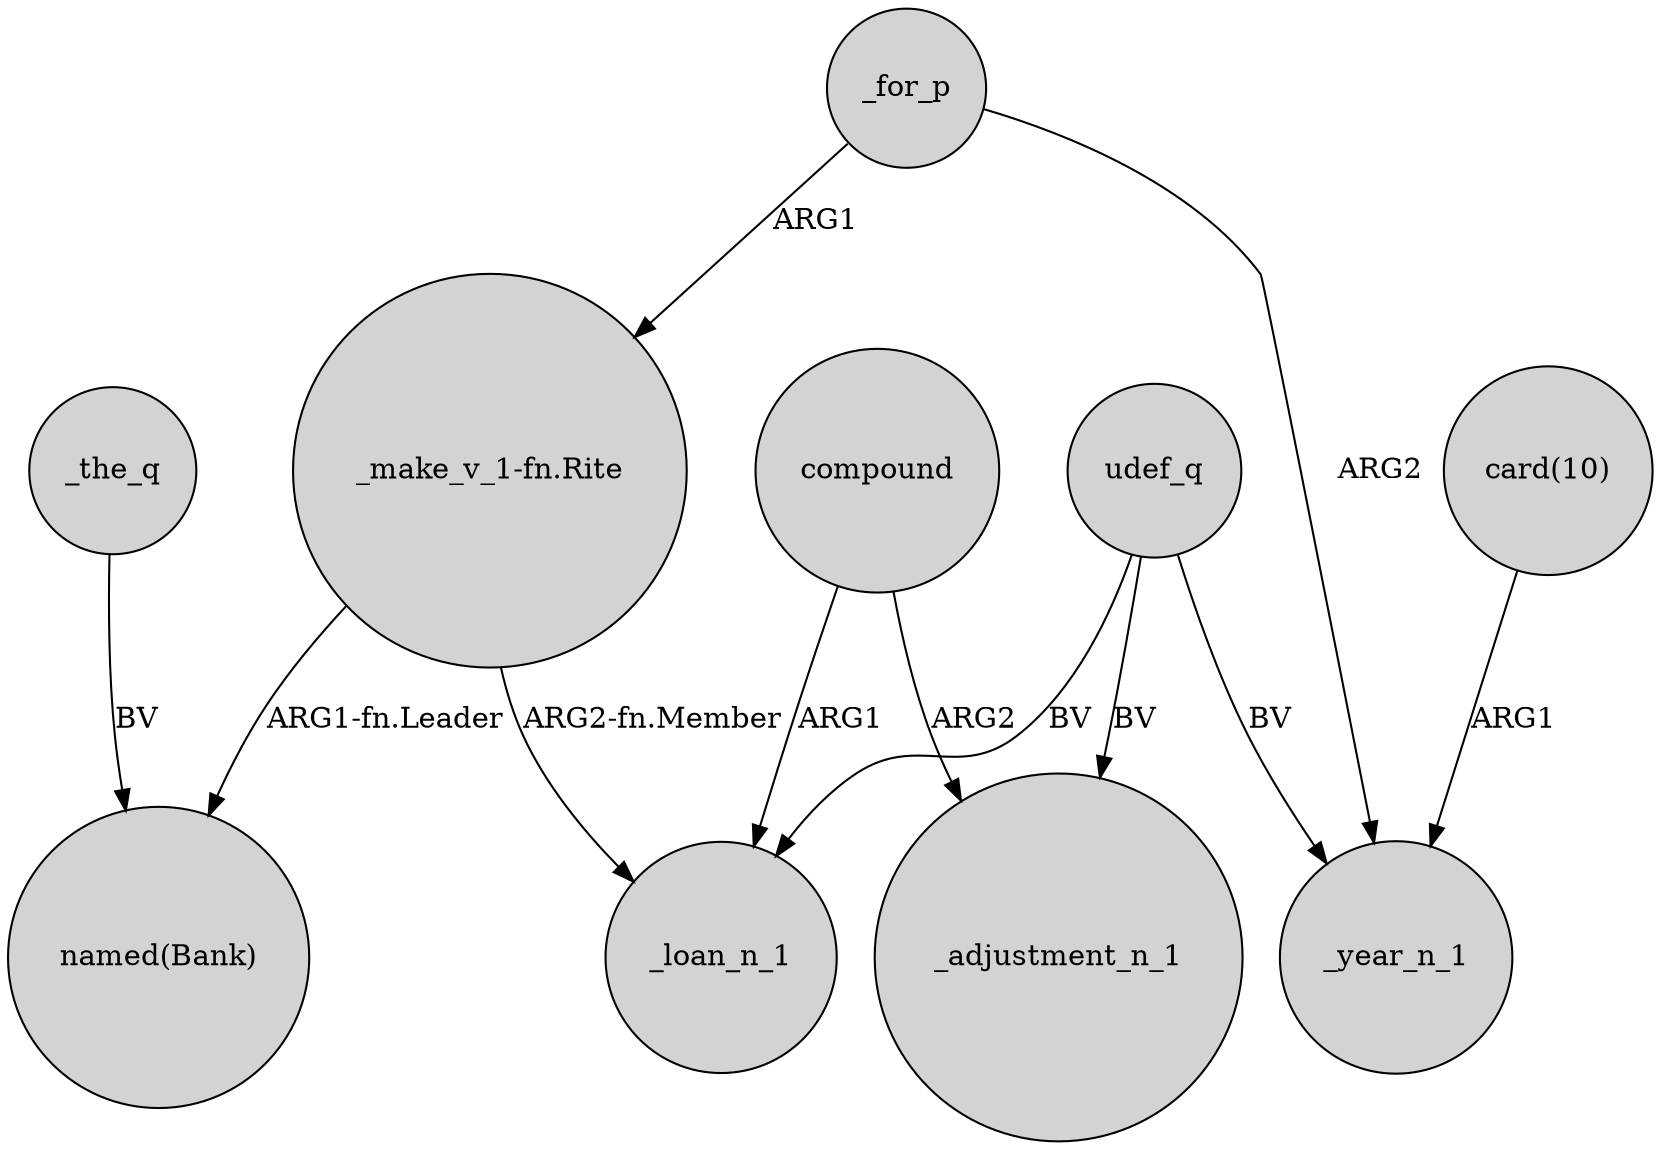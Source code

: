 digraph {
	node [shape=circle style=filled]
	_the_q -> "named(Bank)" [label=BV]
	udef_q -> _year_n_1 [label=BV]
	compound -> _loan_n_1 [label=ARG1]
	"_make_v_1-fn.Rite" -> "named(Bank)" [label="ARG1-fn.Leader"]
	_for_p -> _year_n_1 [label=ARG2]
	_for_p -> "_make_v_1-fn.Rite" [label=ARG1]
	compound -> _adjustment_n_1 [label=ARG2]
	"_make_v_1-fn.Rite" -> _loan_n_1 [label="ARG2-fn.Member"]
	udef_q -> _loan_n_1 [label=BV]
	udef_q -> _adjustment_n_1 [label=BV]
	"card(10)" -> _year_n_1 [label=ARG1]
}
